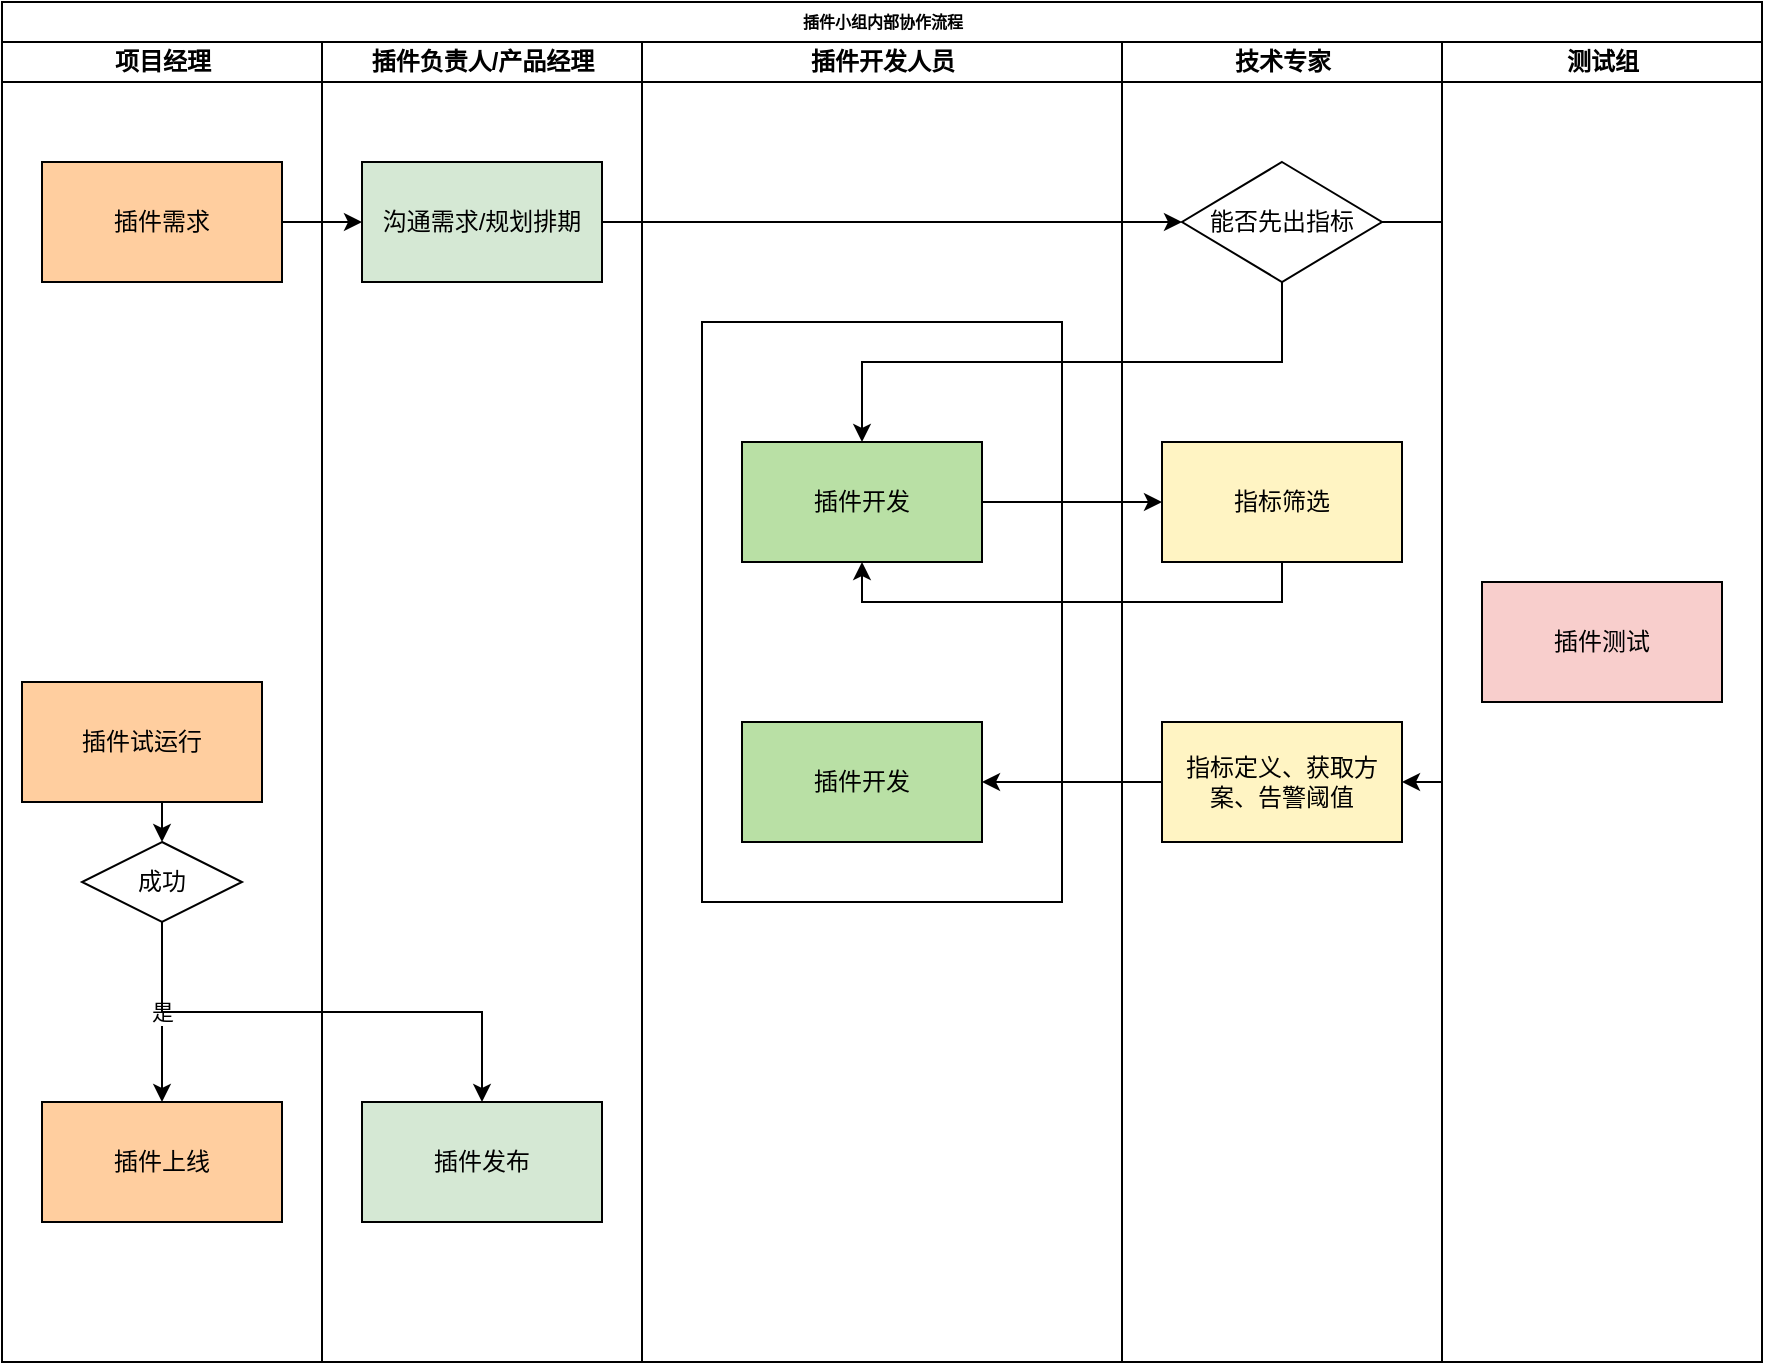 <mxfile version="15.5.2" type="github">
  <diagram name="Page-1" id="74e2e168-ea6b-b213-b513-2b3c1d86103e">
    <mxGraphModel dx="946" dy="1464" grid="1" gridSize="10" guides="1" tooltips="1" connect="1" arrows="1" fold="1" page="1" pageScale="1" pageWidth="1100" pageHeight="850" background="none" math="0" shadow="0">
      <root>
        <mxCell id="0" />
        <mxCell id="1" parent="0" />
        <mxCell id="77e6c97f196da883-1" value="插件小组内部协作流程" style="swimlane;html=1;childLayout=stackLayout;startSize=20;rounded=0;shadow=0;labelBackgroundColor=none;strokeWidth=1;fontFamily=Verdana;fontSize=8;align=center;" parent="1" vertex="1">
          <mxGeometry x="70" y="-60" width="880" height="680" as="geometry" />
        </mxCell>
        <mxCell id="77e6c97f196da883-2" value="项目经理" style="swimlane;html=1;startSize=20;" parent="77e6c97f196da883-1" vertex="1">
          <mxGeometry y="20" width="160" height="660" as="geometry" />
        </mxCell>
        <mxCell id="4AHe8ReUwOb6yBchw7mW-1" value="插件需求" style="rounded=0;whiteSpace=wrap;html=1;fillColor=#FFCE9F;" vertex="1" parent="77e6c97f196da883-2">
          <mxGeometry x="20" y="60" width="120" height="60" as="geometry" />
        </mxCell>
        <mxCell id="4AHe8ReUwOb6yBchw7mW-14" value="插件上线" style="rounded=0;whiteSpace=wrap;html=1;fillColor=#FFCE9F;" vertex="1" parent="77e6c97f196da883-2">
          <mxGeometry x="20" y="530" width="120" height="60" as="geometry" />
        </mxCell>
        <mxCell id="77e6c97f196da883-3" value="插件负责人/产品经理" style="swimlane;html=1;startSize=20;" parent="77e6c97f196da883-1" vertex="1">
          <mxGeometry x="160" y="20" width="160" height="660" as="geometry" />
        </mxCell>
        <mxCell id="4AHe8ReUwOb6yBchw7mW-2" value="沟通需求/规划排期" style="rounded=0;whiteSpace=wrap;html=1;fillColor=#D5E8D4;" vertex="1" parent="77e6c97f196da883-3">
          <mxGeometry x="20" y="60" width="120" height="60" as="geometry" />
        </mxCell>
        <mxCell id="4AHe8ReUwOb6yBchw7mW-16" value="插件发布" style="rounded=0;whiteSpace=wrap;html=1;fillColor=#D5E8D4;" vertex="1" parent="77e6c97f196da883-3">
          <mxGeometry x="20" y="530" width="120" height="60" as="geometry" />
        </mxCell>
        <mxCell id="77e6c97f196da883-4" value="插件开发人员" style="swimlane;html=1;startSize=20;" parent="77e6c97f196da883-1" vertex="1">
          <mxGeometry x="320" y="20" width="240" height="660" as="geometry" />
        </mxCell>
        <mxCell id="4AHe8ReUwOb6yBchw7mW-6" value="插件开发" style="rounded=0;whiteSpace=wrap;html=1;fillColor=#B9E0A5;" vertex="1" parent="77e6c97f196da883-4">
          <mxGeometry x="50" y="200" width="120" height="60" as="geometry" />
        </mxCell>
        <mxCell id="4AHe8ReUwOb6yBchw7mW-40" value="插件开发" style="rounded=0;whiteSpace=wrap;html=1;fillColor=#B9E0A5;" vertex="1" parent="77e6c97f196da883-4">
          <mxGeometry x="50" y="340" width="120" height="60" as="geometry" />
        </mxCell>
        <mxCell id="4AHe8ReUwOb6yBchw7mW-4" style="edgeStyle=orthogonalEdgeStyle;rounded=0;orthogonalLoop=1;jettySize=auto;html=1;exitX=1;exitY=0.5;exitDx=0;exitDy=0;entryX=0;entryY=0.5;entryDx=0;entryDy=0;" edge="1" parent="77e6c97f196da883-1" source="4AHe8ReUwOb6yBchw7mW-1" target="4AHe8ReUwOb6yBchw7mW-2">
          <mxGeometry relative="1" as="geometry" />
        </mxCell>
        <mxCell id="4AHe8ReUwOb6yBchw7mW-30" style="edgeStyle=orthogonalEdgeStyle;rounded=0;orthogonalLoop=1;jettySize=auto;html=1;exitX=1;exitY=0.5;exitDx=0;exitDy=0;entryX=0;entryY=0.5;entryDx=0;entryDy=0;fontColor=#FF3333;strokeColor=default;" edge="1" parent="77e6c97f196da883-1" source="4AHe8ReUwOb6yBchw7mW-2" target="4AHe8ReUwOb6yBchw7mW-29">
          <mxGeometry relative="1" as="geometry" />
        </mxCell>
        <mxCell id="77e6c97f196da883-5" value="技术专家" style="swimlane;html=1;startSize=20;" parent="77e6c97f196da883-1" vertex="1">
          <mxGeometry x="560" y="20" width="160" height="660" as="geometry" />
        </mxCell>
        <mxCell id="4AHe8ReUwOb6yBchw7mW-3" value="指标定义、获取方案、告警阈值" style="rounded=0;whiteSpace=wrap;html=1;fillColor=#FFF4C3;" vertex="1" parent="77e6c97f196da883-5">
          <mxGeometry x="20" y="340" width="120" height="60" as="geometry" />
        </mxCell>
        <mxCell id="4AHe8ReUwOb6yBchw7mW-44" style="edgeStyle=orthogonalEdgeStyle;rounded=0;orthogonalLoop=1;jettySize=auto;html=1;exitX=1;exitY=0.5;exitDx=0;exitDy=0;entryX=1;entryY=0.5;entryDx=0;entryDy=0;fontColor=#FF3333;strokeColor=default;" edge="1" parent="77e6c97f196da883-5" source="4AHe8ReUwOb6yBchw7mW-29" target="4AHe8ReUwOb6yBchw7mW-3">
          <mxGeometry relative="1" as="geometry" />
        </mxCell>
        <mxCell id="4AHe8ReUwOb6yBchw7mW-29" value="能否先出指标" style="rhombus;whiteSpace=wrap;html=1;" vertex="1" parent="77e6c97f196da883-5">
          <mxGeometry x="30" y="60" width="100" height="60" as="geometry" />
        </mxCell>
        <mxCell id="4AHe8ReUwOb6yBchw7mW-47" value="指标筛选" style="rounded=0;whiteSpace=wrap;html=1;fillColor=#FFF4C3;" vertex="1" parent="77e6c97f196da883-5">
          <mxGeometry x="20" y="200" width="120" height="60" as="geometry" />
        </mxCell>
        <mxCell id="77e6c97f196da883-6" value="测试组" style="swimlane;html=1;startSize=20;" parent="77e6c97f196da883-1" vertex="1">
          <mxGeometry x="720" y="20" width="160" height="660" as="geometry" />
        </mxCell>
        <mxCell id="4AHe8ReUwOb6yBchw7mW-7" value="插件测试" style="rounded=0;whiteSpace=wrap;html=1;fillColor=#F8CECC;" vertex="1" parent="77e6c97f196da883-6">
          <mxGeometry x="20" y="270" width="120" height="60" as="geometry" />
        </mxCell>
        <mxCell id="4AHe8ReUwOb6yBchw7mW-45" style="edgeStyle=orthogonalEdgeStyle;rounded=0;orthogonalLoop=1;jettySize=auto;html=1;exitX=0;exitY=0.5;exitDx=0;exitDy=0;entryX=1;entryY=0.5;entryDx=0;entryDy=0;fontColor=#FF3333;strokeColor=default;" edge="1" parent="77e6c97f196da883-1" source="4AHe8ReUwOb6yBchw7mW-3" target="4AHe8ReUwOb6yBchw7mW-40">
          <mxGeometry relative="1" as="geometry" />
        </mxCell>
        <mxCell id="4AHe8ReUwOb6yBchw7mW-46" style="edgeStyle=orthogonalEdgeStyle;rounded=0;orthogonalLoop=1;jettySize=auto;html=1;exitX=0.5;exitY=1;exitDx=0;exitDy=0;entryX=0.5;entryY=0;entryDx=0;entryDy=0;fontColor=#FF3333;strokeColor=default;" edge="1" parent="77e6c97f196da883-1" source="4AHe8ReUwOb6yBchw7mW-29" target="4AHe8ReUwOb6yBchw7mW-6">
          <mxGeometry relative="1" as="geometry" />
        </mxCell>
        <mxCell id="4AHe8ReUwOb6yBchw7mW-49" style="edgeStyle=orthogonalEdgeStyle;rounded=0;orthogonalLoop=1;jettySize=auto;html=1;exitX=1;exitY=0.5;exitDx=0;exitDy=0;entryX=0;entryY=0.5;entryDx=0;entryDy=0;fontColor=#FF3333;strokeColor=default;" edge="1" parent="77e6c97f196da883-1" source="4AHe8ReUwOb6yBchw7mW-6" target="4AHe8ReUwOb6yBchw7mW-47">
          <mxGeometry relative="1" as="geometry" />
        </mxCell>
        <mxCell id="4AHe8ReUwOb6yBchw7mW-50" style="edgeStyle=orthogonalEdgeStyle;rounded=0;orthogonalLoop=1;jettySize=auto;html=1;exitX=0.5;exitY=1;exitDx=0;exitDy=0;entryX=0.5;entryY=1;entryDx=0;entryDy=0;fontColor=#FF3333;strokeColor=default;" edge="1" parent="77e6c97f196da883-1" source="4AHe8ReUwOb6yBchw7mW-47" target="4AHe8ReUwOb6yBchw7mW-6">
          <mxGeometry relative="1" as="geometry" />
        </mxCell>
        <mxCell id="4AHe8ReUwOb6yBchw7mW-22" value="项目经理" style="swimlane;html=1;startSize=20;" vertex="1" parent="1">
          <mxGeometry x="70" y="-40" width="160" height="660" as="geometry" />
        </mxCell>
        <mxCell id="4AHe8ReUwOb6yBchw7mW-23" value="插件需求" style="rounded=0;whiteSpace=wrap;html=1;fillColor=#FFCE9F;" vertex="1" parent="4AHe8ReUwOb6yBchw7mW-22">
          <mxGeometry x="20" y="60" width="120" height="60" as="geometry" />
        </mxCell>
        <mxCell id="4AHe8ReUwOb6yBchw7mW-28" value="插件上线" style="rounded=0;whiteSpace=wrap;html=1;fillColor=#FFCE9F;" vertex="1" parent="4AHe8ReUwOb6yBchw7mW-22">
          <mxGeometry x="20" y="530" width="120" height="60" as="geometry" />
        </mxCell>
        <mxCell id="4AHe8ReUwOb6yBchw7mW-9" value="成功" style="rhombus;whiteSpace=wrap;html=1;" vertex="1" parent="4AHe8ReUwOb6yBchw7mW-22">
          <mxGeometry x="40" y="400" width="80" height="40" as="geometry" />
        </mxCell>
        <mxCell id="4AHe8ReUwOb6yBchw7mW-8" value="插件试运行" style="rounded=0;whiteSpace=wrap;html=1;fillColor=#FFCE9F;" vertex="1" parent="4AHe8ReUwOb6yBchw7mW-22">
          <mxGeometry x="10" y="320" width="120" height="60" as="geometry" />
        </mxCell>
        <mxCell id="4AHe8ReUwOb6yBchw7mW-13" style="edgeStyle=orthogonalEdgeStyle;rounded=0;orthogonalLoop=1;jettySize=auto;html=1;exitX=0.5;exitY=1;exitDx=0;exitDy=0;entryX=0.5;entryY=0;entryDx=0;entryDy=0;" edge="1" parent="4AHe8ReUwOb6yBchw7mW-22" source="4AHe8ReUwOb6yBchw7mW-8" target="4AHe8ReUwOb6yBchw7mW-9">
          <mxGeometry relative="1" as="geometry" />
        </mxCell>
        <mxCell id="4AHe8ReUwOb6yBchw7mW-15" value="是" style="edgeStyle=orthogonalEdgeStyle;rounded=0;orthogonalLoop=1;jettySize=auto;html=1;exitX=0.5;exitY=1;exitDx=0;exitDy=0;entryX=0.5;entryY=0;entryDx=0;entryDy=0;" edge="1" parent="1" source="4AHe8ReUwOb6yBchw7mW-9" target="4AHe8ReUwOb6yBchw7mW-14">
          <mxGeometry relative="1" as="geometry" />
        </mxCell>
        <mxCell id="4AHe8ReUwOb6yBchw7mW-17" style="edgeStyle=orthogonalEdgeStyle;rounded=0;orthogonalLoop=1;jettySize=auto;html=1;exitX=0.5;exitY=1;exitDx=0;exitDy=0;entryX=0.5;entryY=0;entryDx=0;entryDy=0;" edge="1" parent="1" source="4AHe8ReUwOb6yBchw7mW-9" target="4AHe8ReUwOb6yBchw7mW-16">
          <mxGeometry relative="1" as="geometry" />
        </mxCell>
        <mxCell id="4AHe8ReUwOb6yBchw7mW-51" value="" style="rounded=0;whiteSpace=wrap;html=1;fontColor=#FF3333;fillColor=none;" vertex="1" parent="1">
          <mxGeometry x="420" y="100" width="180" height="290" as="geometry" />
        </mxCell>
      </root>
    </mxGraphModel>
  </diagram>
</mxfile>
